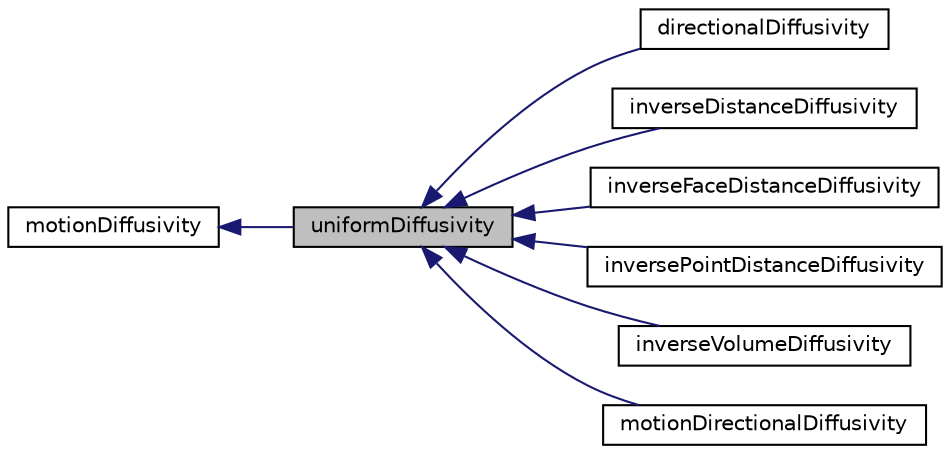 digraph "uniformDiffusivity"
{
  bgcolor="transparent";
  edge [fontname="Helvetica",fontsize="10",labelfontname="Helvetica",labelfontsize="10"];
  node [fontname="Helvetica",fontsize="10",shape=record];
  rankdir="LR";
  Node1 [label="uniformDiffusivity",height=0.2,width=0.4,color="black", fillcolor="grey75", style="filled", fontcolor="black"];
  Node2 -> Node1 [dir="back",color="midnightblue",fontsize="10",style="solid",fontname="Helvetica"];
  Node2 [label="motionDiffusivity",height=0.2,width=0.4,color="black",URL="$a01527.html",tooltip="Abstract base class for cell-centre mesh motion diffusivity. "];
  Node1 -> Node3 [dir="back",color="midnightblue",fontsize="10",style="solid",fontname="Helvetica"];
  Node3 [label="directionalDiffusivity",height=0.2,width=0.4,color="black",URL="$a00541.html",tooltip="Directional finite volume mesh motion diffusivity. "];
  Node1 -> Node4 [dir="back",color="midnightblue",fontsize="10",style="solid",fontname="Helvetica"];
  Node4 [label="inverseDistanceDiffusivity",height=0.2,width=0.4,color="black",URL="$a01168.html",tooltip="Inverse distance to the given patches motion diffusivity. "];
  Node1 -> Node5 [dir="back",color="midnightblue",fontsize="10",style="solid",fontname="Helvetica"];
  Node5 [label="inverseFaceDistanceDiffusivity",height=0.2,width=0.4,color="black",URL="$a01169.html",tooltip="Inverse distance to the given patches motion diffusivity. "];
  Node1 -> Node6 [dir="back",color="midnightblue",fontsize="10",style="solid",fontname="Helvetica"];
  Node6 [label="inversePointDistanceDiffusivity",height=0.2,width=0.4,color="black",URL="$a01170.html",tooltip="Inverse distance to the given patches motion diffusivity. "];
  Node1 -> Node7 [dir="back",color="midnightblue",fontsize="10",style="solid",fontname="Helvetica"];
  Node7 [label="inverseVolumeDiffusivity",height=0.2,width=0.4,color="black",URL="$a01171.html",tooltip="Inverse cell-volume motion diffusivity. "];
  Node1 -> Node8 [dir="back",color="midnightblue",fontsize="10",style="solid",fontname="Helvetica"];
  Node8 [label="motionDirectionalDiffusivity",height=0.2,width=0.4,color="black",URL="$a01528.html",tooltip="MotionDirectional finite volume mesh motion diffusivity. "];
}
